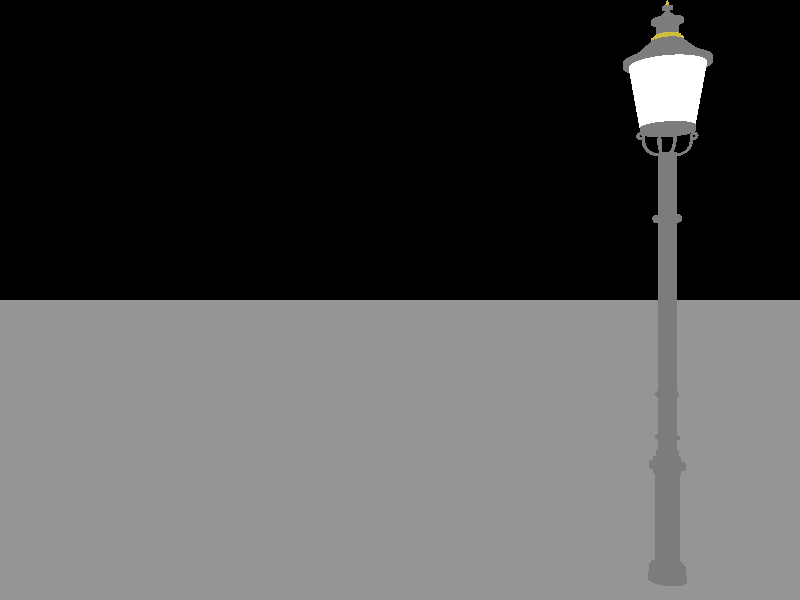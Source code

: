 // Persistence Of Vision raytracer version 3.5 sample file.
// Description: Old fashioned lamppost on a reflective floor
// File by Anton Raves


global_settings { assumed_gamma 1 max_trace_level 5 }

#include "shapes.inc"
#include "colors.inc"

#declare Use_Arealights = true;
#if(Use_Arealights=false)
    #debug "Try Use_Arealights=true\n"
#end

camera
{
  location  <0, 95, -475>
  direction 1.4*z
  up        y
  right     1.33*x
  look_at   <0, 95, 0>
}


light_source { <190, 679, -250> color White
#if(Use_Arealights)
  area_light <25, 0, 0>, <0, 0, 25>, 5, 5
  adaptive 1
  jitter
#end
}

// To make things a little more interesting the light comes from ... a lightbulb
// This should use "looks_like"
light_source { <100, 179, -160> color Yellow * 1.5
#if(Use_Arealights)
  area_light <4, 0, 0>, <0, 0, 4>, 4, 4
  adaptive 1
  jitter
#end
}
sphere { <100, 179, -160>, 3
  texture { pigment { rgb<1, 1, 0.9> } finish { ambient 1 diffuse 1 } }
  no_shadow
}

// This is the glass2-texture from the TEXTURES.INC-file that I tweaked a little
#declare Glass_tex =
texture {
  pigment { color red 1 green 1 blue 1 filter .4 }
  finish { ambient .1 diffuse .1 reflection 0.5  phong 0.3 phong_size 60 }
}

// This is the gold-texture Mike Miller used in his SLUG1-scene
#declare Gold_tex =
texture {
  pigment { color red .64 green .51 blue .05 }
  finish { crand .02 ambient .3 diffuse .5 reflection .6 brilliance 8 specular .5 }
}

#declare Lamp_tex =
texture {
  pigment { color Gray20 }
  finish { ambient .1 phong .7 }
}

#declare Vent_cutout =
box { <-.5, -1.5, -1> <.5, 1.5, 1> }

#declare Collar_piece =
union {
  cylinder { .5*z, -.5*z, 1.5 translate <-4, 0, 0> }
  cylinder { .5*z, -.5*z, 1.5 translate <4, 0, 0> }
  box { <-4, -1.5, -.5> <4, 1.5, .5> }
}

#declare Collar =
union {
  object { Collar_piece }
  object { Collar_piece rotate -45*y }
  object { Collar_piece rotate -90*y }
  object { Collar_piece rotate -135*y }
  object { Collar_piece rotate -180*y }
  object { Collar_piece rotate -225*y }
  object { Collar_piece rotate -270*y }
  object { Collar_piece rotate -315*y }
}

#declare Little_feature =
union {
  sphere { <0, 0, 0>, 1 }
  triangle { <0, 2, 0> <0, 0, -1> <1, 0, 0> }
  triangle { <0, 2, 0> <0, 0, -1> <-1, 0, 0> }
}

#declare Little =
union {
  object { Little_feature translate <3.5, 0, 0> }
  object { Little_feature translate <3.5, 0, 0> rotate -45*y }
  object { Little_feature translate <3.5, 0, 0> rotate -90*y }
  object { Little_feature translate <3.5, 0, 0> rotate -135*y }
  object { Little_feature translate <3.5, 0, 0> rotate -180*y }
  object { Little_feature translate <3.5, 0, 0> rotate -225*y }
  object { Little_feature translate <3.5, 0, 0> rotate -270*y }
  object { Little_feature translate <3.5, 0, 0> rotate -315*y }
}

#declare support_piece =
difference {
  union {
    cylinder { .5*z, -.5*z 1.5 }
    box { <-1.5, -1.5, -.5> <0, 0, .5> }
  }
  cylinder { z, -z, .5 }
}

#declare support =
union {
  difference {
    cylinder { .5*z, -.5*z, 6 }
    cylinder { z, -z, 5 }
    plane { y, 0 inverse }
    plane { x, 0 }
  }
  object { support_piece translate <6.5, 1.5, 0> }
}

#declare Lamppost_stem =
union {
  cylinder { y, -y, 7 translate <0, 1, 0> }
  cylinder { .5*y, -.5*y, 6 translate <0, 2.5, 0> }
  cylinder { y, -y, 6.75 translate <0, 4, 0> }
  cone { y, 5, -y, 6.75 translate <0, 6, 0> }
  cylinder { 17*y, -17*y, 4.5 translate <0, 24, 0> }
  cylinder { y, -y, 5 translate <0, 41, 0> }
  cylinder { y, -y, 6.75 translate <0, 43, 0> }
  cylinder { y, -y, 5 translate <0, 45, 0> }
  cylinder { y, -y, 4 translate <0, 47.5, 0> }
  cylinder { 2*y, -2*y, 3.5 translate <0, 51, 0> }
  cylinder { .5*y, -.5*y, 4.5 translate <0, 53.5, 0> }
  cylinder { 53*y, -53*y, 3.5 translate <0, 107, 0> }
  object { Little translate <0, 69.5, 0> }
  object { Collar translate <0, 135.5, 0> }
  texture { Lamp_tex }
}

#declare Lamppost_head =
union {
  sphere { <0, 0, 0>, .5 texture { Gold_tex } translate <0, 29.5, 0> }
  cone { 1.5*y, 0, -1.5*y, 1 texture { Gold_tex } translate <0, 27.5, 0> }
  cylinder { .5*y, -.5*y, 2 translate <0, 25.5, 0> }
  cylinder { .5*y, -.5*y, 1 translate <0, 24.5, 0> }
  cone { 1.5*y, 1, -1.5*y, 4 translate <0, 22.5, 0> }
  cylinder { .5*y, -.5*y, 6 translate <0, 20.5, 0> }
  difference {
    cylinder { 2.5*y, -2.5*y, 4 translate <0, 17.5, 0> }
    object { Vent_cutout translate <4, 17.5, 0> }
    object { Vent_cutout translate <4, 17.5, 0> rotate -45*y }
    object { Vent_cutout translate <4, 17.5, 0> rotate -90*y }
    object { Vent_cutout translate <4, 17.5, 0> rotate -135*y }
    object { Vent_cutout translate <4, 17.5, 0> rotate -180*y }
    object { Vent_cutout translate <4, 17.5, 0> rotate -225*y }
    object { Vent_cutout translate <4, 17.5, 0> rotate -270*y }
    object { Vent_cutout translate <4, 17.5, 0> rotate -315*y }
  }
  cylinder { .5*y, -.5*y, 5 texture { Gold_tex } translate <0, 14.5, 0> }
  cylinder { .5*y, -.5*y, 6 texture { Gold_tex } translate <0, 13.5, 0> }
  cone { 3.5*y, 6, -3.5*y, 14 open translate <0, 9.5, 0> }
  difference {
    cylinder { y, -y, 16 translate <0, 5, 0> }
    cylinder { 2*y, -2*y, 12 translate <0, 5, 0> }
  }
  cone { 11.5*y, 14, -11.5*y, 10 interior {ior 1.5} texture { Glass_tex } translate <0, -7.5, 0> }
  object {
    difference {
      cylinder { y, -y, 10 translate <0, -20, 0> }
      cylinder { 2*y, -2*y, 8 translate <0, -20, 0> }
    }
  }
  box { <-9, -21, -1> <9, -19, 1> no_shadow }
  box { <-1, -21, -9> <1, -19, 9> no_shadow }
  object { support translate <3.5, -24, 0> no_shadow }
  object { support translate <3.5, -24, 0> rotate 90*y no_shadow }
  object { support translate <3.5, -24, 0> rotate 180*y no_shadow }
  object { support translate <3.5, -24, 0> rotate 270*y no_shadow }
  cylinder { 4.5*y, -4.5*y, 1.5 texture { Gold_tex } translate <0, 9.5, 0> }
  texture { Lamp_tex }
}

#declare Lamppost =
union {
  object { Lamppost_stem }
  object { Lamppost_head translate <0, 189, 0> }
}

object { Lamppost translate <100, -10, -160> }
plane { y, -10
  texture {
    pigment { color Gray30 }
    finish { ambient .2 reflection .4 }
  }
}
